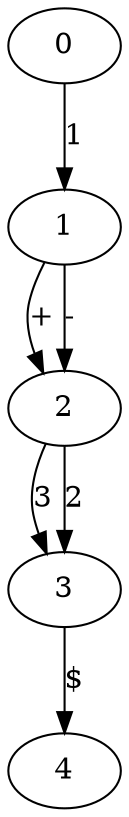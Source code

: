 digraph g
{
0 -> 1 [label="1"]
1 -> 2 [label="+"]
1 -> 2 [label="-"]
2 -> 3 [label="3"]
2 -> 3 [label="2"]
3 -> 4 [label="$"]
}
